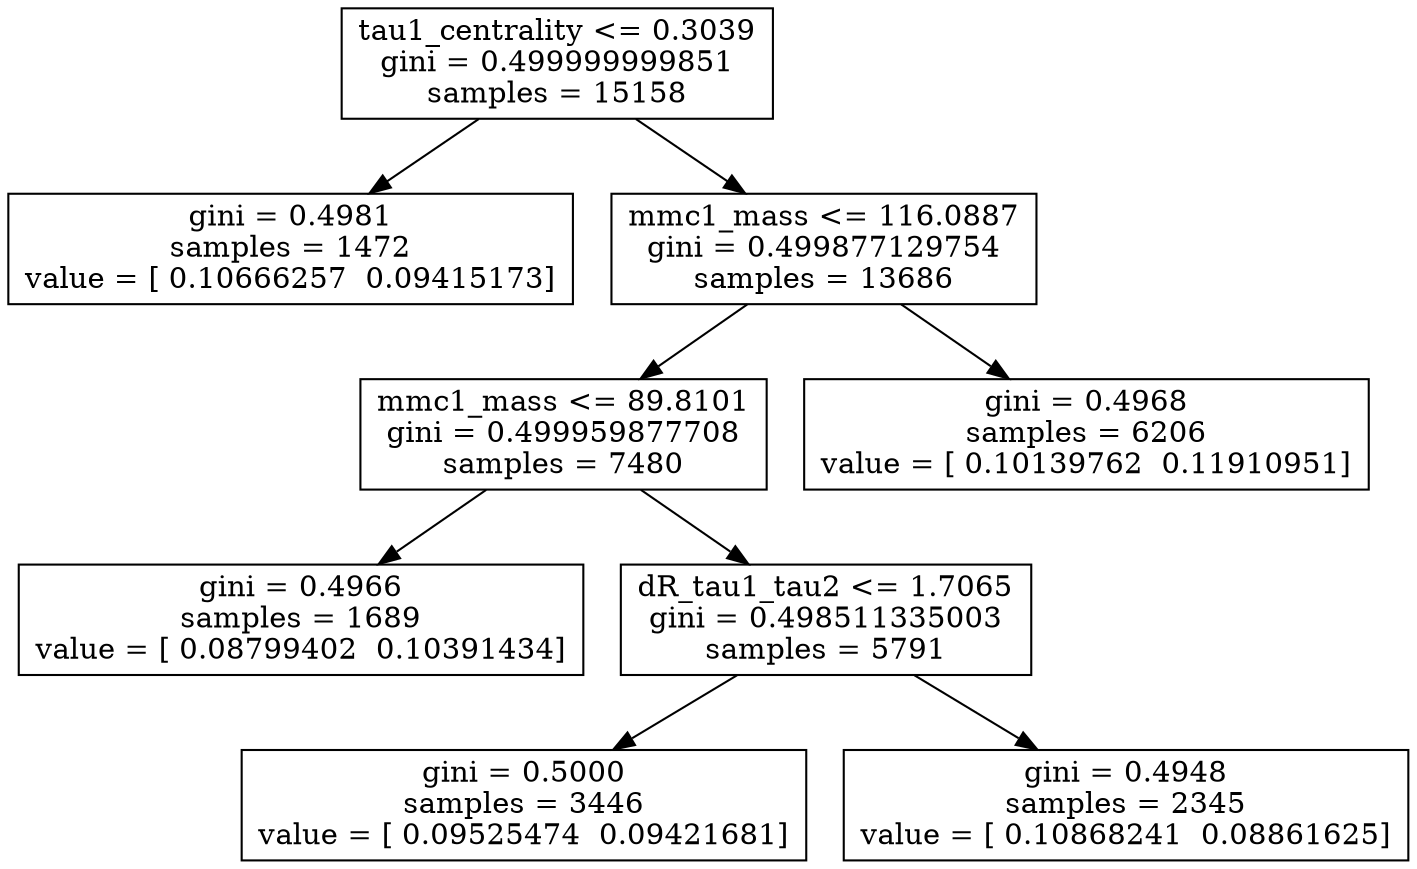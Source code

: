 digraph Tree {
0 [label="tau1_centrality <= 0.3039\ngini = 0.499999999851\nsamples = 15158", shape="box"] ;
1 [label="gini = 0.4981\nsamples = 1472\nvalue = [ 0.10666257  0.09415173]", shape="box"] ;
0 -> 1 ;
2 [label="mmc1_mass <= 116.0887\ngini = 0.499877129754\nsamples = 13686", shape="box"] ;
0 -> 2 ;
3 [label="mmc1_mass <= 89.8101\ngini = 0.499959877708\nsamples = 7480", shape="box"] ;
2 -> 3 ;
4 [label="gini = 0.4966\nsamples = 1689\nvalue = [ 0.08799402  0.10391434]", shape="box"] ;
3 -> 4 ;
5 [label="dR_tau1_tau2 <= 1.7065\ngini = 0.498511335003\nsamples = 5791", shape="box"] ;
3 -> 5 ;
6 [label="gini = 0.5000\nsamples = 3446\nvalue = [ 0.09525474  0.09421681]", shape="box"] ;
5 -> 6 ;
7 [label="gini = 0.4948\nsamples = 2345\nvalue = [ 0.10868241  0.08861625]", shape="box"] ;
5 -> 7 ;
8 [label="gini = 0.4968\nsamples = 6206\nvalue = [ 0.10139762  0.11910951]", shape="box"] ;
2 -> 8 ;
}